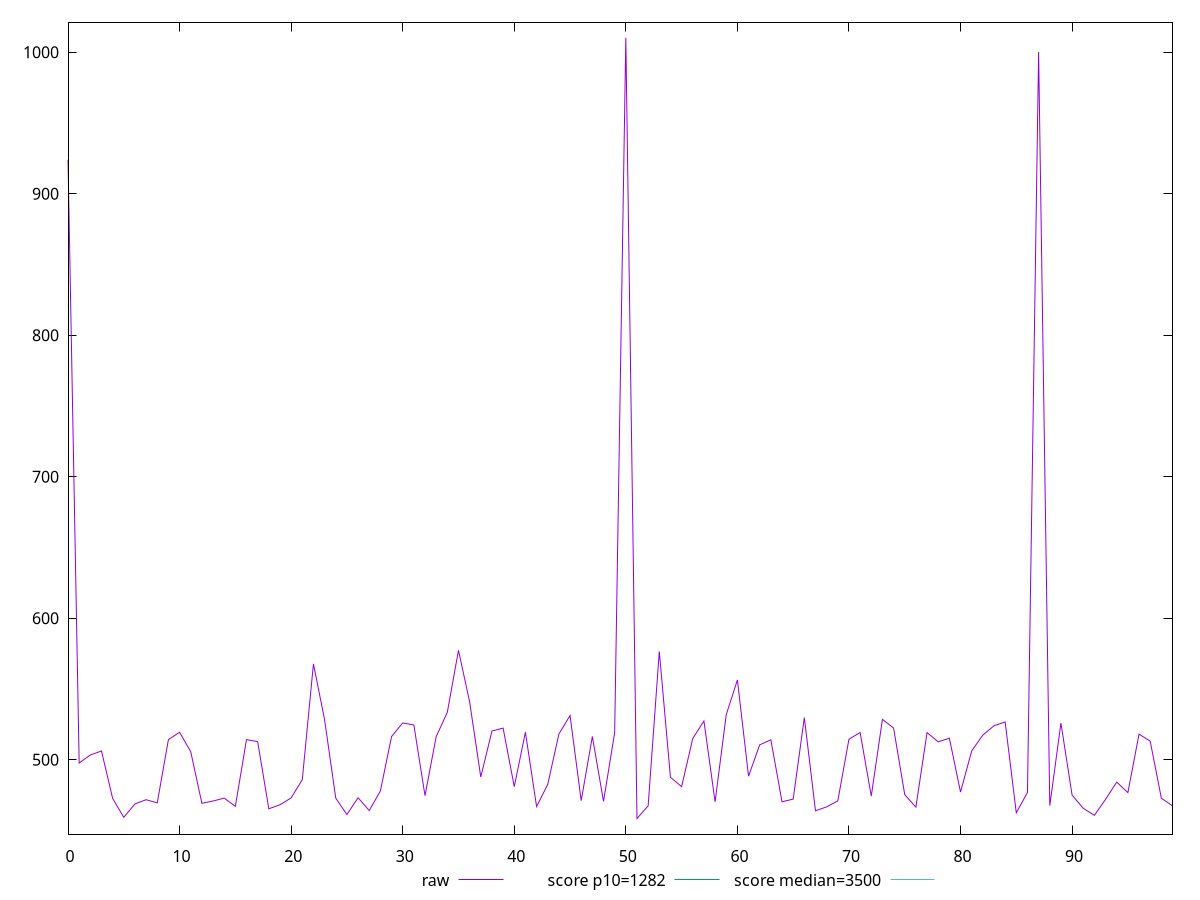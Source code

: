 reset

$raw <<EOF
0 924.0240000000003
1 497.7320000000007
2 503.3840000000001
3 506.24000000000024
4 472.7480000000005
5 459.3280000000003
6 468.8040000000002
7 471.7920000000002
8 469.53200000000015
9 514.2360000000001
10 519.4520000000001
11 505.7120000000002
12 469.2280000000002
13 470.85600000000056
14 472.92400000000004
15 467.10000000000025
16 514.2560000000001
17 512.82
18 465.37999999999994
19 468.20400000000024
20 473.04800000000034
21 485.9680000000003
22 567.7520000000005
23 528.2680000000003
24 472.9080000000005
25 461.3160000000002
26 473.1600000000003
27 464.1440000000006
28 477.9440000000004
29 516.3800000000001
30 526.0160000000001
31 524.6160000000002
32 474.64000000000044
33 516.3560000000002
34 533.5560000000004
35 577.3520000000002
36 540.8960000000004
37 487.81199999999995
38 520.3360000000001
39 522.4080000000006
40 481.01600000000036
41 519.4680000000004
42 466.94800000000055
43 482.5680000000003
44 518.2040000000005
45 531.2840000000003
46 471.12800000000016
47 516.4560000000001
48 470.588
49 519.2120000000001
50 1010.0960000000028
51 458.49600000000015
52 467.4520000000003
53 576.5240000000003
54 487.58799999999985
55 481.0400000000002
56 515.0440000000001
57 527.4320000000004
58 470.2760000000002
59 531.8600000000001
60 556.412
61 488.4280000000001
62 510.5800000000003
63 514.0920000000003
64 470.3280000000004
65 472.19600000000014
66 529.7840000000001
67 463.9920000000001
68 466.7160000000002
69 470.9720000000001
70 514.5520000000002
71 519.272
72 474.3440000000004
73 528.5600000000002
74 522.4360000000004
75 475.3840000000001
76 466.5440000000001
77 519.2440000000001
78 512.68
79 515.26
80 477.1720000000003
81 506.26800000000014
82 517.4400000000002
83 524.0520000000004
84 526.7040000000003
85 462.48800000000017
86 476.9360000000001
87 1000.1640000000029
88 467.6040000000004
89 525.9360000000001
90 475.0440000000003
91 465.72800000000035
92 460.7440000000003
93 472.03600000000034
94 484.2240000000003
95 476.8040000000003
96 518.1000000000003
97 513.1960000000004
98 472.87200000000036
99 467.4520000000002
EOF

set key outside below
set xrange [0:99]
set yrange [447.4640000000001:1021.1280000000029]
set trange [447.4640000000001:1021.1280000000029]
set terminal svg size 640, 500 enhanced background rgb 'white'
set output "reports/report_00033_2021-03-01T14-23-16.841Z/bootup-time/samples/astro-inner-cached/raw/values.svg"

plot $raw title "raw" with line, \
     1282 title "score p10=1282", \
     3500 title "score median=3500"

reset
